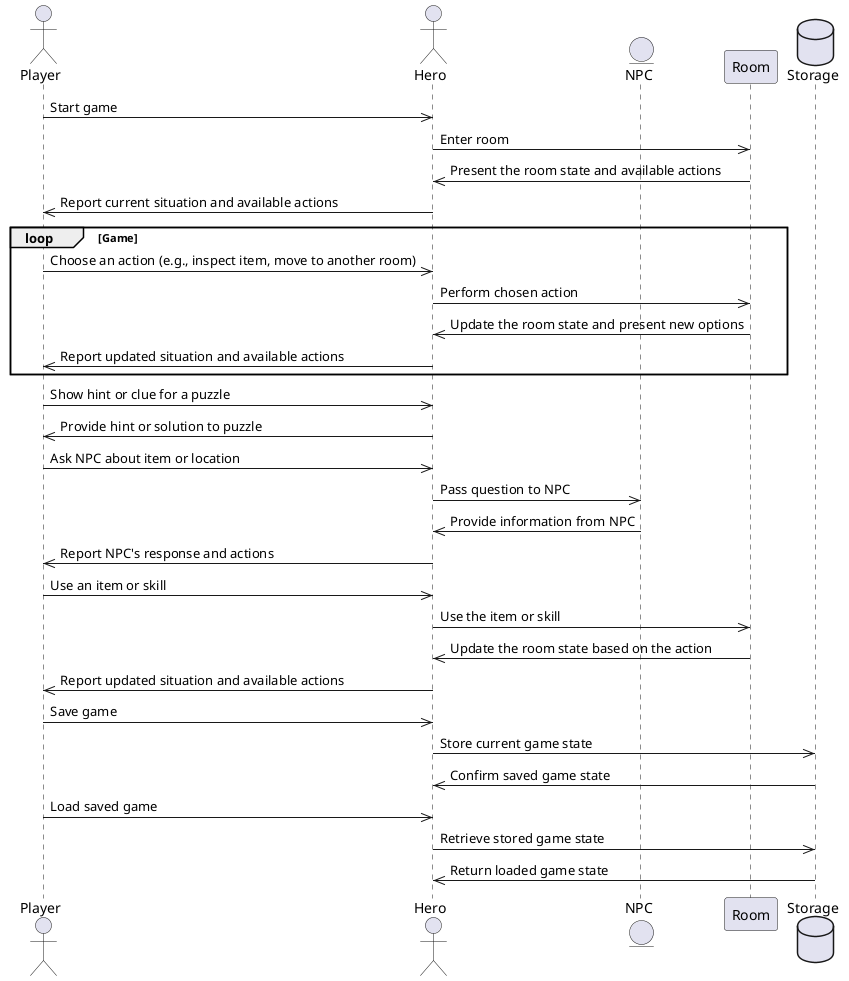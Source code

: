 @startuml
  actor User as "Player"
  actor Main_Character as "Hero"
  entity NPC as "NPC"
  participant Room as "Room"
  database Storage as "Storage"

  User->>Main_Character: Start game
  Main_Character->>Room: Enter room
  Room->>Main_Character: Present the room state and available actions
  Main_Character->>User: Report current situation and available actions

  loop Game
    User->>Main_Character: Choose an action (e.g., inspect item, move to another room)
    Main_Character->>Room: Perform chosen action
    Room->>Main_Character: Update the room state and present new options
    Main_Character->>User: Report updated situation and available actions
  end

  User->>Main_Character: Show hint or clue for a puzzle
  Main_Character->>User: Provide hint or solution to puzzle
  User->>Main_Character: Ask NPC about item or location
  Main_Character->>NPC: Pass question to NPC
  NPC->>Main_Character: Provide information from NPC
  Main_Character->>User: Report NPC's response and actions

  User->>Main_Character: Use an item or skill
  Main_Character->>Room: Use the item or skill
  Room->>Main_Character: Update the room state based on the action
  Main_Character->>User: Report updated situation and available actions

  User->>Main_Character: Save game
  Main_Character->>Storage: Store current game state
  Storage->>Main_Character: Confirm saved game state

  User->>Main_Character: Load saved game
  Main_Character->>Storage: Retrieve stored game state
  Storage->>Main_Character: Return loaded game state

@enduml
